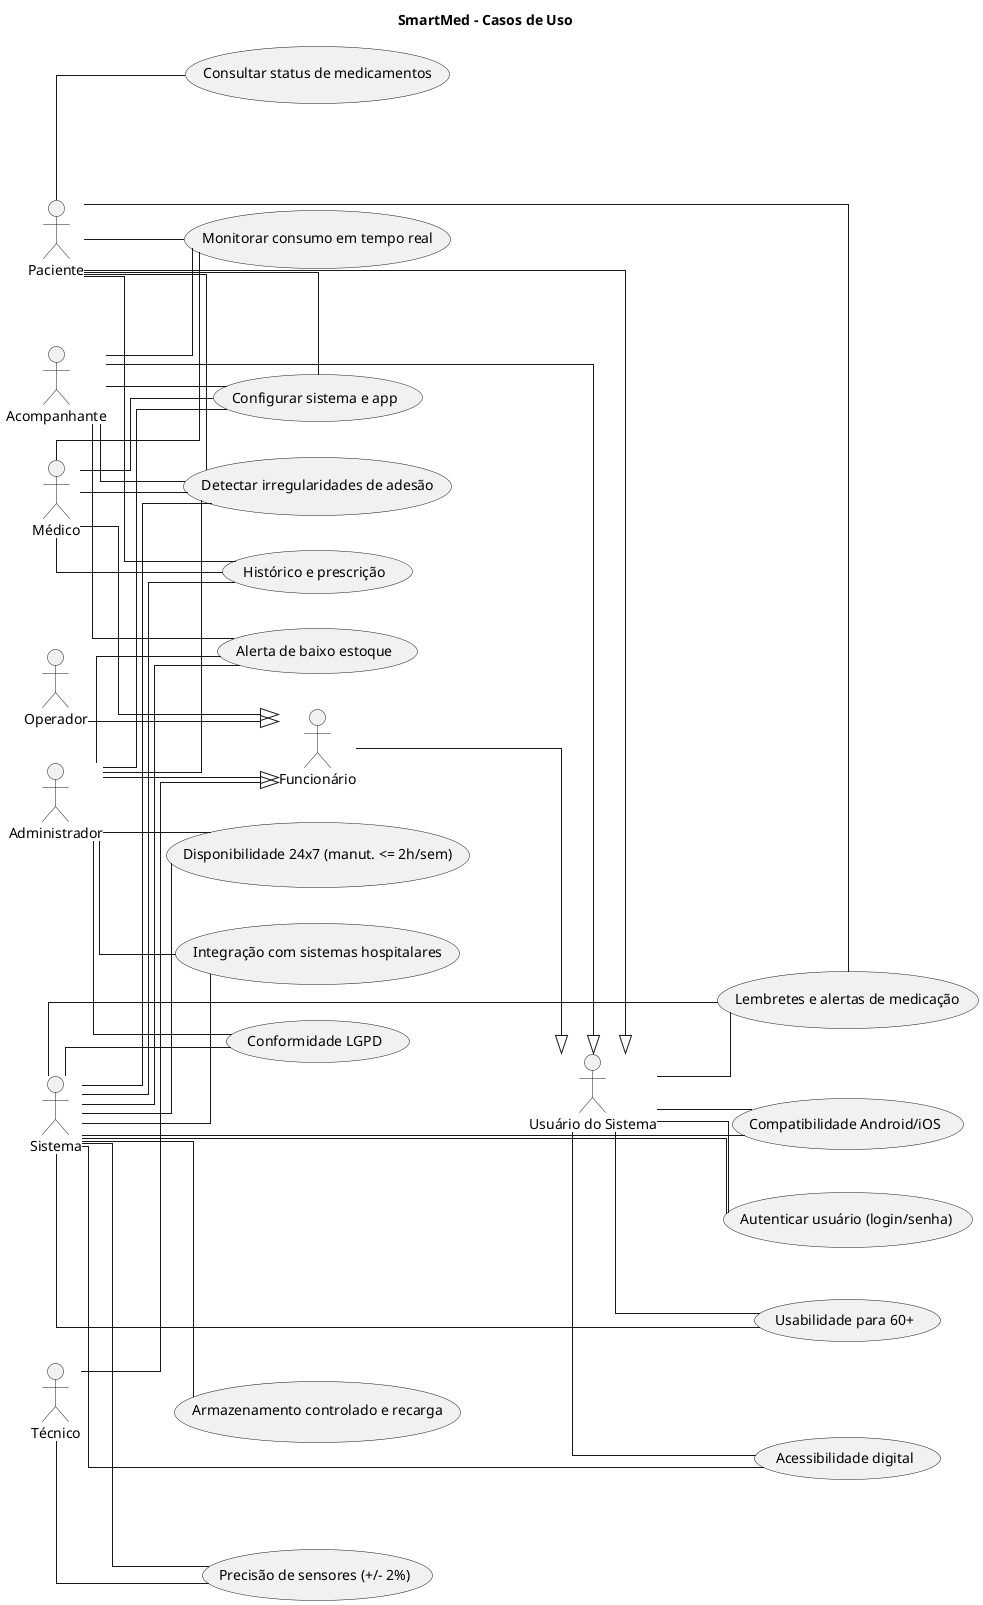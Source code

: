 @startuml
title SmartMed - Casos de Uso

left to right direction
skinparam linetype ortho

' =========================
' Atores
' =========================
actor "Usuário do Sistema" as UsuarioDoSistema
actor "Funcionário" as Funcionario
actor "Paciente" as Paciente
actor "Operador" as Operador
actor "Médico" as Medico
actor "Técnico" as Tecnico
actor "Acompanhante" as Acompanhante
actor "Administrador" as Administrador
actor "Sistema" as Sistema

' Heranças (seguindo um hospital real)
Funcionario --|> UsuarioDoSistema
Paciente --|> UsuarioDoSistema
Acompanhante --|> UsuarioDoSistema
Operador --|> Funcionario
Medico --|> Funcionario
Tecnico --|> Funcionario
Administrador --|> Funcionario

' =========================
' Casos de uso — nomes precisos e condensados
' =========================
' Notificações/lembretes (consolida UC1, UC4, UC7)
usecase "Lembretes e alertas de medicação" as UC_Notifs

' Status e monitoramento
usecase "Consultar status de medicamentos" as UC_Status        
usecase "Monitorar consumo em tempo real" as UC_Monitor        
usecase "Detectar irregularidades de adesão" as UC_Irregs      

' Armazenamento e reabastecimento (consolida UC3, UC9)
usecase "Armazenamento controlado e recarga" as UC_Storage

' Configurações (consolida UC5, UC11)
usecase "Configurar sistema e app" as UC_Config

' Baixo estoque / reabastecimento
usecase "Alerta de baixo estoque" as UC_LowStock               
' Histórico e prescrição
usecase "Histórico e prescrição" as UC_HistoryRx               

' Requisitos não-funcionais / plataforma
usecase "Disponibilidade 24x7 (manut. <= 2h/sem)" as UC_Avail  
usecase "Precisão de sensores (+/- 2%)" as UC_Sensors          
usecase "Compatibilidade Android/iOS" as UC_Mobile             
usecase "Autenticar usuário (login/senha)" as UC_Auth          
usecase "Integração com sistemas hospitalares" as UC_Integr   
usecase "Usabilidade para 60+" as UC_UXSenior                  
usecase "Conformidade LGPD" as UC_LGPD                        
usecase "Acessibilidade digital" as UC_A11y                   

' =========================
' Associações ator–caso de uso
' =========================
' Lembretes e alertas de medicação
Sistema -- UC_Notifs
Paciente -- UC_Notifs
UsuarioDoSistema -- UC_Notifs

' Status / monitoramento / irregularidades
Paciente -- UC_Status
Medico -- UC_Monitor
Acompanhante -- UC_Monitor
Paciente -- UC_Monitor
Sistema -- UC_Irregs
Paciente -- UC_Irregs
Medico -- UC_Irregs
Acompanhante -- UC_Irregs
Administrador -- UC_Irregs

' Armazenamento e recarga
Sistema -- UC_Storage

' Configurações
Administrador -- UC_Config
Paciente -- UC_Config
Acompanhante -- UC_Config
Medico -- UC_Config

' Baixo estoque
Sistema -- UC_LowStock
Administrador -- UC_LowStock
Acompanhante -- UC_LowStock

' Histórico e prescrição
Sistema -- UC_HistoryRx
Medico -- UC_HistoryRx
Paciente -- UC_HistoryRx

' Disponibilidade / manutenção
Sistema -- UC_Avail
Administrador -- UC_Avail

' Sensores
Sistema -- UC_Sensors
Tecnico -- UC_Sensors

' Compatibilidade do app
Sistema -- UC_Mobile
UsuarioDoSistema -- UC_Mobile

' Autenticação
UsuarioDoSistema -- UC_Auth
Sistema -- UC_Auth

' Integrações
Administrador -- UC_Integr
Sistema -- UC_Integr

' UX sênior
Sistema -- UC_UXSenior
UsuarioDoSistema -- UC_UXSenior

' LGPD
Sistema -- UC_LGPD
Administrador -- UC_LGPD

' Acessibilidade
Sistema -- UC_A11y
UsuarioDoSistema -- UC_A11y

@enduml
